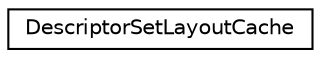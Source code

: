 digraph "Graphical Class Hierarchy"
{
 // LATEX_PDF_SIZE
  edge [fontname="Helvetica",fontsize="10",labelfontname="Helvetica",labelfontsize="10"];
  node [fontname="Helvetica",fontsize="10",shape=record];
  rankdir="LR";
  Node0 [label="DescriptorSetLayoutCache",height=0.2,width=0.4,color="black", fillcolor="white", style="filled",URL="$classDescriptorSetLayoutCache.html",tooltip="The use of this class is to cache descriptor set layouts."];
}
